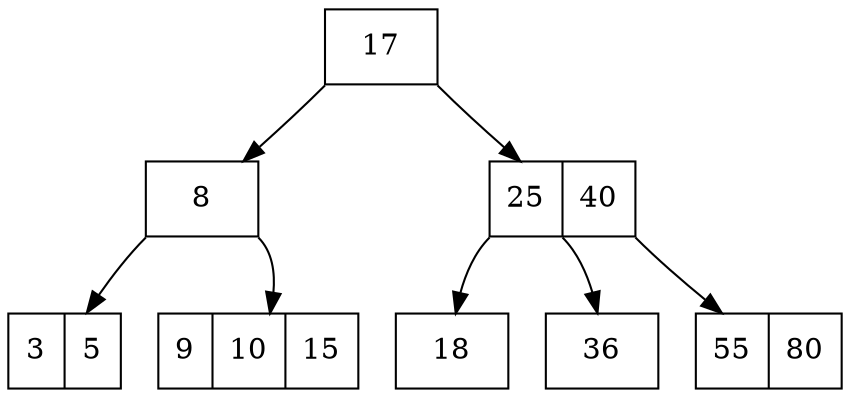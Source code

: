 digraph G {
node [shape=record]
node_0 [label="<f0> 17"]
node_1 [label="<f0> 8"]
node_0:f0:sw -> node_1
node_2 [label="<f0> 25 | <f1> 40"]
node_0:f0:se -> node_2
node_3 [label="<f0> 3 | <f1> 5"]
node_1:f0:sw -> node_3
node_4 [label="<f0> 9 | <f1> 10| <f2> 15"]
node_1:f0:se -> node_4
node_5 [label="<f0> 18"]
node_2:f0:sw -> node_5
node_6 [label="<f0> 36"]
node_2:f0:se -> node_6
node_7 [label="<f0> 55 | <f1> 80"]
node_2:f1:se -> node_7
}
